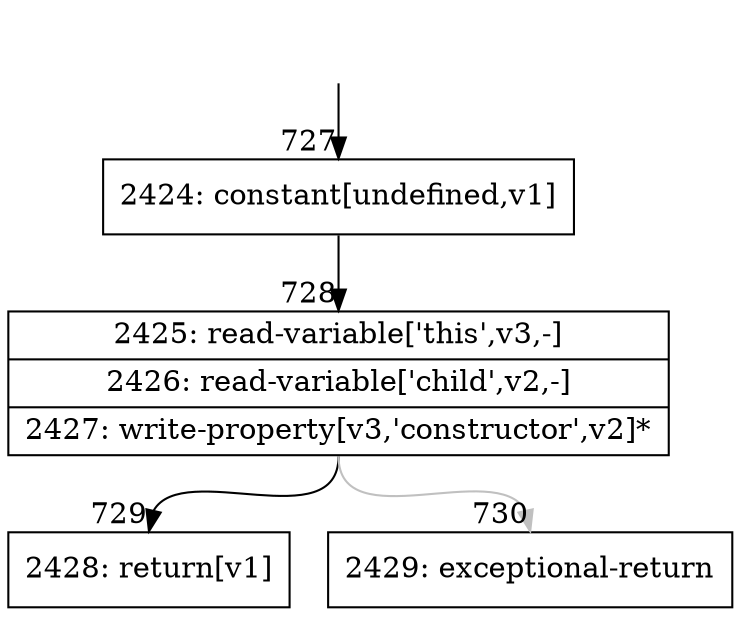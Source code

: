 digraph {
rankdir="TD"
BB_entry66[shape=none,label=""];
BB_entry66 -> BB727 [tailport=s, headport=n, headlabel="    727"]
BB727 [shape=record label="{2424: constant[undefined,v1]}" ] 
BB727 -> BB728 [tailport=s, headport=n, headlabel="      728"]
BB728 [shape=record label="{2425: read-variable['this',v3,-]|2426: read-variable['child',v2,-]|2427: write-property[v3,'constructor',v2]*}" ] 
BB728 -> BB729 [tailport=s, headport=n, headlabel="      729"]
BB728 -> BB730 [tailport=s, headport=n, color=gray, headlabel="      730"]
BB729 [shape=record label="{2428: return[v1]}" ] 
BB730 [shape=record label="{2429: exceptional-return}" ] 
//#$~ 704
}
